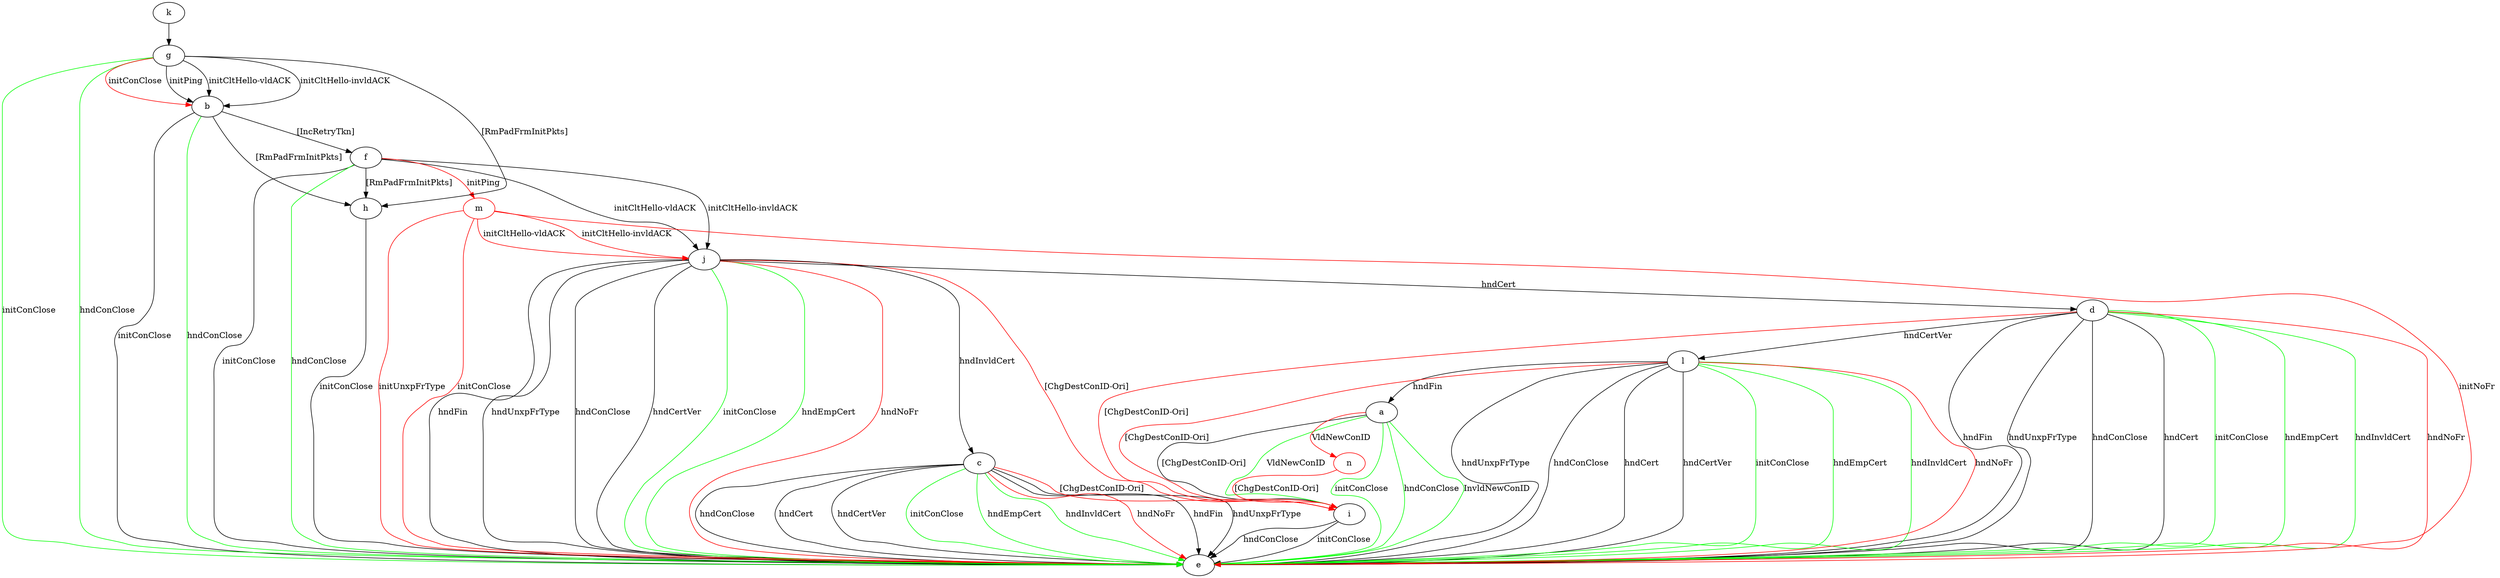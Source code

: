 digraph "" {
	a -> e	[key=0,
		color=green,
		label="initConClose "];
	a -> e	[key=1,
		color=green,
		label="hndConClose "];
	a -> e	[key=2,
		color=green,
		label="InvldNewConID "];
	a -> i	[key=0,
		label="[ChgDestConID-Ori] "];
	a -> i	[key=1,
		color=green,
		label="VldNewConID "];
	n	[color=red];
	a -> n	[key=0,
		color=red,
		label="VldNewConID "];
	b -> e	[key=0,
		label="initConClose "];
	b -> e	[key=1,
		color=green,
		label="hndConClose "];
	b -> f	[key=0,
		label="[IncRetryTkn] "];
	b -> h	[key=0,
		label="[RmPadFrmInitPkts] "];
	c -> e	[key=0,
		label="hndFin "];
	c -> e	[key=1,
		label="hndUnxpFrType "];
	c -> e	[key=2,
		label="hndConClose "];
	c -> e	[key=3,
		label="hndCert "];
	c -> e	[key=4,
		label="hndCertVer "];
	c -> e	[key=5,
		color=green,
		label="initConClose "];
	c -> e	[key=6,
		color=green,
		label="hndEmpCert "];
	c -> e	[key=7,
		color=green,
		label="hndInvldCert "];
	c -> e	[key=8,
		color=red,
		label="hndNoFr "];
	c -> i	[key=0,
		color=red,
		label="[ChgDestConID-Ori] "];
	d -> e	[key=0,
		label="hndFin "];
	d -> e	[key=1,
		label="hndUnxpFrType "];
	d -> e	[key=2,
		label="hndConClose "];
	d -> e	[key=3,
		label="hndCert "];
	d -> e	[key=4,
		color=green,
		label="initConClose "];
	d -> e	[key=5,
		color=green,
		label="hndEmpCert "];
	d -> e	[key=6,
		color=green,
		label="hndInvldCert "];
	d -> e	[key=7,
		color=red,
		label="hndNoFr "];
	d -> i	[key=0,
		color=red,
		label="[ChgDestConID-Ori] "];
	d -> l	[key=0,
		label="hndCertVer "];
	f -> e	[key=0,
		label="initConClose "];
	f -> e	[key=1,
		color=green,
		label="hndConClose "];
	f -> h	[key=0,
		label="[RmPadFrmInitPkts] "];
	f -> j	[key=0,
		label="initCltHello-vldACK "];
	f -> j	[key=1,
		label="initCltHello-invldACK "];
	m	[color=red];
	f -> m	[key=0,
		color=red,
		label="initPing "];
	g -> b	[key=0,
		label="initPing "];
	g -> b	[key=1,
		label="initCltHello-vldACK "];
	g -> b	[key=2,
		label="initCltHello-invldACK "];
	g -> b	[key=3,
		color=red,
		label="initConClose "];
	g -> e	[key=0,
		color=green,
		label="initConClose "];
	g -> e	[key=1,
		color=green,
		label="hndConClose "];
	g -> h	[key=0,
		label="[RmPadFrmInitPkts] "];
	h -> e	[key=0,
		label="initConClose "];
	i -> e	[key=0,
		label="initConClose "];
	i -> e	[key=1,
		label="hndConClose "];
	j -> c	[key=0,
		label="hndInvldCert "];
	j -> d	[key=0,
		label="hndCert "];
	j -> e	[key=0,
		label="hndFin "];
	j -> e	[key=1,
		label="hndUnxpFrType "];
	j -> e	[key=2,
		label="hndConClose "];
	j -> e	[key=3,
		label="hndCertVer "];
	j -> e	[key=4,
		color=green,
		label="initConClose "];
	j -> e	[key=5,
		color=green,
		label="hndEmpCert "];
	j -> e	[key=6,
		color=red,
		label="hndNoFr "];
	j -> i	[key=0,
		color=red,
		label="[ChgDestConID-Ori] "];
	k -> g	[key=0];
	l -> a	[key=0,
		label="hndFin "];
	l -> e	[key=0,
		label="hndUnxpFrType "];
	l -> e	[key=1,
		label="hndConClose "];
	l -> e	[key=2,
		label="hndCert "];
	l -> e	[key=3,
		label="hndCertVer "];
	l -> e	[key=4,
		color=green,
		label="initConClose "];
	l -> e	[key=5,
		color=green,
		label="hndEmpCert "];
	l -> e	[key=6,
		color=green,
		label="hndInvldCert "];
	l -> e	[key=7,
		color=red,
		label="hndNoFr "];
	l -> i	[key=0,
		color=red,
		label="[ChgDestConID-Ori] "];
	m -> e	[key=0,
		color=red,
		label="initConClose "];
	m -> e	[key=1,
		color=red,
		label="initNoFr "];
	m -> e	[key=2,
		color=red,
		label="initUnxpFrType "];
	m -> j	[key=0,
		color=red,
		label="initCltHello-vldACK "];
	m -> j	[key=1,
		color=red,
		label="initCltHello-invldACK "];
	n -> i	[key=0,
		color=red,
		label="[ChgDestConID-Ori] "];
}
